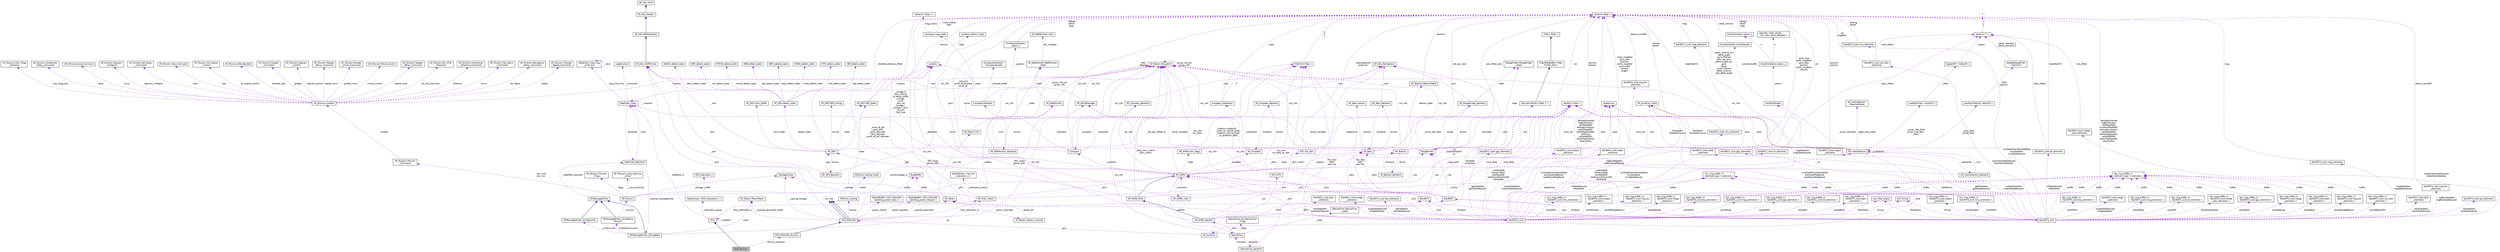 digraph "GCS_Dummy"
{
 // INTERACTIVE_SVG=YES
  edge [fontname="Helvetica",fontsize="10",labelfontname="Helvetica",labelfontsize="10"];
  node [fontname="Helvetica",fontsize="10",shape=record];
  Node1 [label="GCS_Dummy",height=0.2,width=0.4,color="black", fillcolor="grey75", style="filled", fontcolor="black"];
  Node2 -> Node1 [dir="back",color="midnightblue",fontsize="10",style="solid",fontname="Helvetica"];
  Node2 [label="GCS",height=0.2,width=0.4,color="black", fillcolor="white", style="filled",URL="$classGCS.html",tooltip="global GCS object "];
  Node2 -> Node2 [dir="back",color="darkorchid3",fontsize="10",style="dashed",label=" _singleton" ,fontname="Helvetica"];
  Node3 -> Node2 [dir="back",color="darkorchid3",fontsize="10",style="dashed",label=" dataflash_p" ,fontname="Helvetica"];
  Node3 [label="DataFlash_Class",height=0.2,width=0.4,color="black", fillcolor="white", style="filled",URL="$classDataFlash__Class.html"];
  Node4 -> Node3 [dir="back",color="darkorchid3",fontsize="10",style="dashed",label=" log_write_fmts" ,fontname="Helvetica"];
  Node4 [label="DataFlash_Class::log\l_write_fmt",height=0.2,width=0.4,color="black", fillcolor="white", style="filled",URL="$structDataFlash__Class_1_1log__write__fmt.html"];
  Node4 -> Node4 [dir="back",color="darkorchid3",fontsize="10",style="dashed",label=" next" ,fontname="Helvetica"];
  Node5 -> Node3 [dir="back",color="darkorchid3",fontsize="10",style="dashed",label=" _structures" ,fontname="Helvetica"];
  Node5 [label="LogStructure",height=0.2,width=0.4,color="black", fillcolor="white", style="filled",URL="$structLogStructure.html"];
  Node3 -> Node3 [dir="back",color="darkorchid3",fontsize="10",style="dashed",label=" _instance" ,fontname="Helvetica"];
  Node6 -> Node3 [dir="back",color="darkorchid3",fontsize="10",style="dashed",label=" backends" ,fontname="Helvetica"];
  Node6 [label="DataFlash_Backend",height=0.2,width=0.4,color="black", fillcolor="white", style="filled",URL="$classDataFlash__Backend.html"];
  Node3 -> Node6 [dir="back",color="darkorchid3",fontsize="10",style="dashed",label=" _front" ,fontname="Helvetica"];
  Node7 -> Node6 [dir="back",color="darkorchid3",fontsize="10",style="dashed",label=" _startup_messagewriter" ,fontname="Helvetica"];
  Node7 [label="DFMessageWriter_DFLogStart",height=0.2,width=0.4,color="black", fillcolor="white", style="filled",URL="$classDFMessageWriter__DFLogStart.html"];
  Node8 -> Node7 [dir="back",color="midnightblue",fontsize="10",style="solid",fontname="Helvetica"];
  Node8 [label="DFMessageWriter",height=0.2,width=0.4,color="black", fillcolor="white", style="filled",URL="$classDFMessageWriter.html"];
  Node6 -> Node8 [dir="back",color="darkorchid3",fontsize="10",style="dashed",label=" _dataflash_backend" ,fontname="Helvetica"];
  Node9 -> Node7 [dir="back",color="darkorchid3",fontsize="10",style="dashed",label=" _writeentiremission" ,fontname="Helvetica"];
  Node9 [label="DFMessageWriter_WriteEntire\lMission",height=0.2,width=0.4,color="black", fillcolor="white", style="filled",URL="$classDFMessageWriter__WriteEntireMission.html"];
  Node8 -> Node9 [dir="back",color="midnightblue",fontsize="10",style="solid",fontname="Helvetica"];
  Node10 -> Node9 [dir="back",color="darkorchid3",fontsize="10",style="dashed",label=" _mission" ,fontname="Helvetica"];
  Node10 [label="AP_Mission",height=0.2,width=0.4,color="black", fillcolor="white", style="filled",URL="$classAP__Mission.html",tooltip="Object managing Mission. "];
  Node11 -> Node10 [dir="back",color="darkorchid3",fontsize="10",style="dashed",label=" _storage" ,fontname="Helvetica"];
  Node11 [label="StorageAccess",height=0.2,width=0.4,color="black", fillcolor="white", style="filled",URL="$classStorageAccess.html"];
  Node12 -> Node10 [dir="back",color="darkorchid3",fontsize="10",style="dashed",label=" _nav_cmd\n_do_cmd" ,fontname="Helvetica"];
  Node12 [label="AP_Mission::Mission\l_Command",height=0.2,width=0.4,color="black", fillcolor="white", style="filled",URL="$structAP__Mission_1_1Mission__Command.html"];
  Node13 -> Node12 [dir="back",color="darkorchid3",fontsize="10",style="dashed",label=" content" ,fontname="Helvetica"];
  Node13 [label="AP_Mission::Content",height=0.2,width=0.4,color="black", fillcolor="white", style="filled",URL="$unionAP__Mission_1_1Content.html"];
  Node14 -> Node13 [dir="back",color="darkorchid3",fontsize="10",style="dashed",label=" guided_limits" ,fontname="Helvetica"];
  Node14 [label="AP_Mission::Guided\l_Limits_Command",height=0.2,width=0.4,color="black", fillcolor="white", style="filled",URL="$structAP__Mission_1_1Guided__Limits__Command.html"];
  Node15 -> Node13 [dir="back",color="darkorchid3",fontsize="10",style="dashed",label=" mount_control" ,fontname="Helvetica"];
  Node15 [label="AP_Mission::Mount_Control",height=0.2,width=0.4,color="black", fillcolor="white", style="filled",URL="$structAP__Mission_1_1Mount__Control.html"];
  Node16 -> Node13 [dir="back",color="darkorchid3",fontsize="10",style="dashed",label=" repeat_relay" ,fontname="Helvetica"];
  Node16 [label="AP_Mission::Repeat\l_Relay_Command",height=0.2,width=0.4,color="black", fillcolor="white", style="filled",URL="$structAP__Mission_1_1Repeat__Relay__Command.html"];
  Node17 -> Node13 [dir="back",color="darkorchid3",fontsize="10",style="dashed",label=" do_vtol_transition" ,fontname="Helvetica"];
  Node17 [label="AP_Mission::Do_VTOL\l_Transition",height=0.2,width=0.4,color="black", fillcolor="white", style="filled",URL="$structAP__Mission_1_1Do__VTOL__Transition.html"];
  Node18 -> Node13 [dir="back",color="darkorchid3",fontsize="10",style="dashed",label=" distance" ,fontname="Helvetica"];
  Node18 [label="AP_Mission::Conditional\l_Distance_Command",height=0.2,width=0.4,color="black", fillcolor="white", style="filled",URL="$structAP__Mission_1_1Conditional__Distance__Command.html"];
  Node19 -> Node13 [dir="back",color="darkorchid3",fontsize="10",style="dashed",label=" servo" ,fontname="Helvetica"];
  Node19 [label="AP_Mission::Set_Servo\l_Command",height=0.2,width=0.4,color="black", fillcolor="white", style="filled",URL="$structAP__Mission_1_1Set__Servo__Command.html"];
  Node20 -> Node13 [dir="back",color="darkorchid3",fontsize="10",style="dashed",label=" nav_delay" ,fontname="Helvetica"];
  Node20 [label="AP_Mission::Navigation\l_Delay_Command",height=0.2,width=0.4,color="black", fillcolor="white", style="filled",URL="$structAP__Mission_1_1Navigation__Delay__Command.html"];
  Node21 -> Node13 [dir="back",color="darkorchid3",fontsize="10",style="dashed",label=" speed" ,fontname="Helvetica"];
  Node21 [label="AP_Mission::Change\l_Speed_Command",height=0.2,width=0.4,color="black", fillcolor="white", style="filled",URL="$structAP__Mission_1_1Change__Speed__Command.html"];
  Node22 -> Node13 [dir="back",color="darkorchid3",fontsize="10",style="dashed",label=" cam_trigg_dist" ,fontname="Helvetica"];
  Node22 [label="AP_Mission::Cam_Trigg\l_Distance",height=0.2,width=0.4,color="black", fillcolor="white", style="filled",URL="$structAP__Mission_1_1Cam__Trigg__Distance.html"];
  Node23 -> Node13 [dir="back",color="darkorchid3",fontsize="10",style="dashed",label=" delay" ,fontname="Helvetica"];
  Node23 [label="AP_Mission::Conditional\l_Delay_Command",height=0.2,width=0.4,color="black", fillcolor="white", style="filled",URL="$structAP__Mission_1_1Conditional__Delay__Command.html"];
  Node24 -> Node13 [dir="back",color="darkorchid3",fontsize="10",style="dashed",label=" jump" ,fontname="Helvetica"];
  Node24 [label="AP_Mission::Jump_Command",height=0.2,width=0.4,color="black", fillcolor="white", style="filled",URL="$structAP__Mission_1_1Jump__Command.html"];
  Node25 -> Node13 [dir="back",color="darkorchid3",fontsize="10",style="dashed",label=" location" ,fontname="Helvetica"];
  Node25 [label="Location",height=0.2,width=0.4,color="black", fillcolor="white", style="filled",URL="$structLocation.html"];
  Node26 -> Node25 [dir="back",color="darkorchid3",fontsize="10",style="dashed",label=" flags" ,fontname="Helvetica"];
  Node26 [label="Location_Option_Flags",height=0.2,width=0.4,color="black", fillcolor="white", style="filled",URL="$structLocation__Option__Flags.html"];
  Node27 -> Node13 [dir="back",color="darkorchid3",fontsize="10",style="dashed",label=" digicam_configure" ,fontname="Helvetica"];
  Node27 [label="AP_Mission::Digicam\l_Configure",height=0.2,width=0.4,color="black", fillcolor="white", style="filled",URL="$structAP__Mission_1_1Digicam__Configure.html"];
  Node28 -> Node13 [dir="back",color="darkorchid3",fontsize="10",style="dashed",label=" relay" ,fontname="Helvetica"];
  Node28 [label="AP_Mission::Set_Relay\l_Command",height=0.2,width=0.4,color="black", fillcolor="white", style="filled",URL="$structAP__Mission_1_1Set__Relay__Command.html"];
  Node29 -> Node13 [dir="back",color="darkorchid3",fontsize="10",style="dashed",label=" yaw" ,fontname="Helvetica"];
  Node29 [label="AP_Mission::Yaw_Command",height=0.2,width=0.4,color="black", fillcolor="white", style="filled",URL="$structAP__Mission_1_1Yaw__Command.html"];
  Node30 -> Node13 [dir="back",color="darkorchid3",fontsize="10",style="dashed",label=" do_engine_control" ,fontname="Helvetica"];
  Node30 [label="AP_Mission::Do_Engine\l_Control",height=0.2,width=0.4,color="black", fillcolor="white", style="filled",URL="$structAP__Mission_1_1Do__Engine__Control.html"];
  Node31 -> Node13 [dir="back",color="darkorchid3",fontsize="10",style="dashed",label=" altitude_wait" ,fontname="Helvetica"];
  Node31 [label="AP_Mission::Altitude_Wait",height=0.2,width=0.4,color="black", fillcolor="white", style="filled",URL="$structAP__Mission_1_1Altitude__Wait.html"];
  Node32 -> Node13 [dir="back",color="darkorchid3",fontsize="10",style="dashed",label=" gripper" ,fontname="Helvetica"];
  Node32 [label="AP_Mission::Gripper\l_Command",height=0.2,width=0.4,color="black", fillcolor="white", style="filled",URL="$structAP__Mission_1_1Gripper__Command.html"];
  Node33 -> Node13 [dir="back",color="darkorchid3",fontsize="10",style="dashed",label=" digicam_control" ,fontname="Helvetica"];
  Node33 [label="AP_Mission::Digicam\l_Control",height=0.2,width=0.4,color="black", fillcolor="white", style="filled",URL="$structAP__Mission_1_1Digicam__Control.html"];
  Node34 -> Node13 [dir="back",color="darkorchid3",fontsize="10",style="dashed",label=" repeat_servo" ,fontname="Helvetica"];
  Node34 [label="AP_Mission::Repeat\l_Servo_Command",height=0.2,width=0.4,color="black", fillcolor="white", style="filled",URL="$structAP__Mission_1_1Repeat__Servo__Command.html"];
  Node35 -> Node10 [dir="back",color="darkorchid3",fontsize="10",style="dashed",label=" var_info" ,fontname="Helvetica"];
  Node35 [label="AP_Param::GroupInfo",height=0.2,width=0.4,color="black", fillcolor="white", style="filled",URL="$structAP__Param_1_1GroupInfo.html"];
  Node35 -> Node35 [dir="back",color="darkorchid3",fontsize="10",style="dashed",label=" group_info_ptr\ngroup_info" ,fontname="Helvetica"];
  Node36 -> Node10 [dir="back",color="darkorchid3",fontsize="10",style="dashed",label=" _flags" ,fontname="Helvetica"];
  Node36 [label="AP_Mission::Mission\l_Flags",height=0.2,width=0.4,color="black", fillcolor="white", style="filled",URL="$structAP__Mission_1_1Mission__Flags.html"];
  Node37 -> Node10 [dir="back",color="darkorchid3",fontsize="10",style="dashed",label=" _ahrs" ,fontname="Helvetica"];
  Node37 [label="AP_AHRS",height=0.2,width=0.4,color="black", fillcolor="white", style="filled",URL="$classAP__AHRS.html"];
  Node38 -> Node37 [dir="back",color="darkorchid3",fontsize="10",style="dashed",label=" _rotation_autopilot\l_body_to_vehicle_body\n_rotation_vehicle_body\l_to_autopilot_body" ,fontname="Helvetica"];
  Node38 [label="Matrix3\< float \>",height=0.2,width=0.4,color="black", fillcolor="white", style="filled",URL="$classMatrix3.html"];
  Node39 -> Node38 [dir="back",color="darkorchid3",fontsize="10",style="dashed",label=" a\nb\nc" ,fontname="Helvetica"];
  Node39 [label="Vector3\< float \>",height=0.2,width=0.4,color="black", fillcolor="white", style="filled",URL="$classVector3.html"];
  Node40 -> Node37 [dir="back",color="darkorchid3",fontsize="10",style="dashed",label=" _flags" ,fontname="Helvetica"];
  Node40 [label="AP_AHRS::ahrs_flags",height=0.2,width=0.4,color="black", fillcolor="white", style="filled",URL="$structAP__AHRS_1_1ahrs__flags.html"];
  Node41 -> Node37 [dir="back",color="darkorchid3",fontsize="10",style="dashed",label=" _baro" ,fontname="Helvetica"];
  Node41 [label="AP_Baro",height=0.2,width=0.4,color="black", fillcolor="white", style="filled",URL="$classAP__Baro.html"];
  Node42 -> Node41 [dir="back",color="darkorchid3",fontsize="10",style="dashed",label=" sensors" ,fontname="Helvetica"];
  Node42 [label="AP_Baro::sensor",height=0.2,width=0.4,color="black", fillcolor="white", style="filled",URL="$structAP__Baro_1_1sensor.html"];
  Node43 -> Node41 [dir="back",color="darkorchid3",fontsize="10",style="dashed",label=" _climb_rate_filter" ,fontname="Helvetica"];
  Node43 [label="DerivativeFilter\< float, 7 \>",height=0.2,width=0.4,color="black", fillcolor="white", style="filled",URL="$classDerivativeFilter.html"];
  Node44 -> Node43 [dir="back",color="midnightblue",fontsize="10",style="solid",fontname="Helvetica"];
  Node44 [label="FilterWithBuffer\< float,\l FILTER_SIZE \>",height=0.2,width=0.4,color="black", fillcolor="white", style="filled",URL="$classFilterWithBuffer.html"];
  Node45 -> Node44 [dir="back",color="midnightblue",fontsize="10",style="solid",fontname="Helvetica"];
  Node45 [label="Filter\< float \>",height=0.2,width=0.4,color="black", fillcolor="white", style="filled",URL="$classFilter.html"];
  Node35 -> Node41 [dir="back",color="darkorchid3",fontsize="10",style="dashed",label=" var_info" ,fontname="Helvetica"];
  Node46 -> Node41 [dir="back",color="darkorchid3",fontsize="10",style="dashed",label=" drivers" ,fontname="Helvetica"];
  Node46 [label="AP_Baro_Backend",height=0.2,width=0.4,color="black", fillcolor="white", style="filled",URL="$classAP__Baro__Backend.html"];
  Node41 -> Node46 [dir="back",color="darkorchid3",fontsize="10",style="dashed",label=" _frontend" ,fontname="Helvetica"];
  Node47 -> Node46 [dir="back",color="darkorchid3",fontsize="10",style="dashed",label=" _sem" ,fontname="Helvetica"];
  Node47 [label="AP_HAL::Semaphore",height=0.2,width=0.4,color="black", fillcolor="white", style="filled",URL="$classAP__HAL_1_1Semaphore.html"];
  Node48 -> Node37 [dir="back",color="darkorchid3",fontsize="10",style="dashed",label=" _optflow" ,fontname="Helvetica"];
  Node48 [label="OpticalFlow",height=0.2,width=0.4,color="black", fillcolor="white", style="filled",URL="$classOpticalFlow.html"];
  Node49 -> Node48 [dir="back",color="darkorchid3",fontsize="10",style="dashed",label=" _ahrs" ,fontname="Helvetica"];
  Node49 [label="AP_AHRS_NavEKF",height=0.2,width=0.4,color="black", fillcolor="white", style="filled",URL="$classAP__AHRS__NavEKF.html"];
  Node50 -> Node49 [dir="back",color="midnightblue",fontsize="10",style="solid",fontname="Helvetica"];
  Node50 [label="AP_AHRS_DCM",height=0.2,width=0.4,color="black", fillcolor="white", style="filled",URL="$classAP__AHRS__DCM.html"];
  Node37 -> Node50 [dir="back",color="midnightblue",fontsize="10",style="solid",fontname="Helvetica"];
  Node38 -> Node50 [dir="back",color="darkorchid3",fontsize="10",style="dashed",label=" _body_dcm_matrix\n_dcm_matrix" ,fontname="Helvetica"];
  Node39 -> Node50 [dir="back",color="darkorchid3",fontsize="10",style="dashed",label=" _omega_P\n_last_velocity\n_ra_delay_buffer\n_omega\n_wind\n_last_vel\n_omega_I\n_omega_I_sum\n_ra_sum\n_last_fuse\n..." ,fontname="Helvetica"];
  Node51 -> Node50 [dir="back",color="darkorchid3",fontsize="10",style="dashed",label=" _mag_earth" ,fontname="Helvetica"];
  Node51 [label="Vector2\< float \>",height=0.2,width=0.4,color="black", fillcolor="white", style="filled",URL="$structVector2.html"];
  Node38 -> Node49 [dir="back",color="darkorchid3",fontsize="10",style="dashed",label=" _dcm_matrix" ,fontname="Helvetica"];
  Node52 -> Node49 [dir="back",color="darkorchid3",fontsize="10",style="dashed",label=" EKF2" ,fontname="Helvetica"];
  Node52 [label="NavEKF2",height=0.2,width=0.4,color="black", fillcolor="white", style="filled",URL="$classNavEKF2.html"];
  Node41 -> Node52 [dir="back",color="darkorchid3",fontsize="10",style="dashed",label=" _baro" ,fontname="Helvetica"];
  Node35 -> Node52 [dir="back",color="darkorchid3",fontsize="10",style="dashed",label=" var_info" ,fontname="Helvetica"];
  Node51 -> Node52 [dir="back",color="darkorchid3",fontsize="10",style="dashed",label=" core_delta" ,fontname="Helvetica"];
  Node53 -> Node52 [dir="back",color="darkorchid3",fontsize="10",style="dashed",label=" _rng" ,fontname="Helvetica"];
  Node53 [label="RangeFinder",height=0.2,width=0.4,color="black", fillcolor="white", style="filled",URL="$classRangeFinder.html"];
  Node54 -> Node53 [dir="back",color="darkorchid3",fontsize="10",style="dashed",label=" serial_manager" ,fontname="Helvetica"];
  Node54 [label="AP_SerialManager",height=0.2,width=0.4,color="black", fillcolor="white", style="filled",URL="$classAP__SerialManager.html"];
  Node55 -> Node54 [dir="back",color="darkorchid3",fontsize="10",style="dashed",label=" uart" ,fontname="Helvetica"];
  Node55 [label="AP_HAL::UARTDriver",height=0.2,width=0.4,color="black", fillcolor="white", style="filled",URL="$classAP__HAL_1_1UARTDriver.html"];
  Node56 -> Node55 [dir="back",color="midnightblue",fontsize="10",style="solid",fontname="Helvetica"];
  Node56 [label="AP_HAL::BetterStream",height=0.2,width=0.4,color="black", fillcolor="white", style="filled",URL="$classAP__HAL_1_1BetterStream.html"];
  Node57 -> Node56 [dir="back",color="midnightblue",fontsize="10",style="solid",fontname="Helvetica"];
  Node57 [label="AP_HAL::Stream",height=0.2,width=0.4,color="black", fillcolor="white", style="filled",URL="$classAP__HAL_1_1Stream.html"];
  Node58 -> Node57 [dir="back",color="midnightblue",fontsize="10",style="solid",fontname="Helvetica"];
  Node58 [label="AP_HAL::Print",height=0.2,width=0.4,color="black", fillcolor="white", style="filled",URL="$classAP__HAL_1_1Print.html"];
  Node35 -> Node54 [dir="back",color="darkorchid3",fontsize="10",style="dashed",label=" var_info" ,fontname="Helvetica"];
  Node59 -> Node53 [dir="back",color="darkorchid3",fontsize="10",style="dashed",label=" state" ,fontname="Helvetica"];
  Node59 [label="RangeFinder::RangeFinder\l_State",height=0.2,width=0.4,color="black", fillcolor="white", style="filled",URL="$structRangeFinder_1_1RangeFinder__State.html"];
  Node35 -> Node53 [dir="back",color="darkorchid3",fontsize="10",style="dashed",label=" var_info" ,fontname="Helvetica"];
  Node39 -> Node53 [dir="back",color="darkorchid3",fontsize="10",style="dashed",label=" pos_offset_zero" ,fontname="Helvetica"];
  Node60 -> Node53 [dir="back",color="darkorchid3",fontsize="10",style="dashed",label=" drivers" ,fontname="Helvetica"];
  Node60 [label="AP_RangeFinder_Backend",height=0.2,width=0.4,color="black", fillcolor="white", style="filled",URL="$classAP__RangeFinder__Backend.html"];
  Node59 -> Node60 [dir="back",color="darkorchid3",fontsize="10",style="dashed",label=" state" ,fontname="Helvetica"];
  Node47 -> Node60 [dir="back",color="darkorchid3",fontsize="10",style="dashed",label=" _sem" ,fontname="Helvetica"];
  Node53 -> Node60 [dir="back",color="darkorchid3",fontsize="10",style="dashed",label=" ranger" ,fontname="Helvetica"];
  Node37 -> Node52 [dir="back",color="darkorchid3",fontsize="10",style="dashed",label=" _ahrs" ,fontname="Helvetica"];
  Node61 -> Node52 [dir="back",color="darkorchid3",fontsize="10",style="dashed",label=" core" ,fontname="Helvetica"];
  Node61 [label="NavEKF2_core",height=0.2,width=0.4,color="black", fillcolor="white", style="filled",URL="$classNavEKF2__core.html"];
  Node62 -> Node61 [dir="back",color="darkorchid3",fontsize="10",style="dashed",label=" magDataNew\nmagDataDelayed" ,fontname="Helvetica"];
  Node62 [label="NavEKF2_core::mag_elements",height=0.2,width=0.4,color="black", fillcolor="white", style="filled",URL="$structNavEKF2__core_1_1mag__elements.html"];
  Node39 -> Node62 [dir="back",color="darkorchid3",fontsize="10",style="dashed",label=" mag" ,fontname="Helvetica"];
  Node38 -> Node61 [dir="back",color="darkorchid3",fontsize="10",style="dashed",label=" Tbn_flow\nDCM\nprevTnb" ,fontname="Helvetica"];
  Node52 -> Node61 [dir="back",color="darkorchid3",fontsize="10",style="dashed",label=" frontend" ,fontname="Helvetica"];
  Node63 -> Node61 [dir="back",color="darkorchid3",fontsize="10",style="dashed",label=" baroDataNew\nbaroDataDelayed" ,fontname="Helvetica"];
  Node63 [label="NavEKF2_core::baro\l_elements",height=0.2,width=0.4,color="black", fillcolor="white", style="filled",URL="$structNavEKF2__core_1_1baro__elements.html"];
  Node64 -> Node61 [dir="back",color="darkorchid3",fontsize="10",style="dashed",label=" storedIMU" ,fontname="Helvetica"];
  Node64 [label="imu_ring_buffer_t\<\l NavEKF2_core::imu_elements \>",height=0.2,width=0.4,color="black", fillcolor="white", style="filled",URL="$classimu__ring__buffer__t.html"];
  Node65 -> Node64 [dir="back",color="darkorchid3",fontsize="10",style="dashed",label=" buffer" ,fontname="Helvetica"];
  Node65 [label="imu_ring_buffer_t\<\l element_type \>::element_t",height=0.2,width=0.4,color="black", fillcolor="white", style="filled",URL="$structimu__ring__buffer__t_1_1element__t.html"];
  Node66 -> Node61 [dir="back",color="darkorchid3",fontsize="10",style="dashed",label=" rngBcnDataNew\nrngBcnDataDelayed" ,fontname="Helvetica"];
  Node66 [label="NavEKF2_core::rng_bcn\l_elements",height=0.2,width=0.4,color="black", fillcolor="white", style="filled",URL="$structNavEKF2__core_1_1rng__bcn__elements.html"];
  Node39 -> Node66 [dir="back",color="darkorchid3",fontsize="10",style="dashed",label=" beacon_posNED" ,fontname="Helvetica"];
  Node67 -> Node61 [dir="back",color="darkorchid3",fontsize="10",style="dashed",label=" ofDataDelayed\nofDataNew" ,fontname="Helvetica"];
  Node67 [label="NavEKF2_core::of_elements",height=0.2,width=0.4,color="black", fillcolor="white", style="filled",URL="$structNavEKF2__core_1_1of__elements.html"];
  Node39 -> Node67 [dir="back",color="darkorchid3",fontsize="10",style="dashed",label=" bodyRadXYZ" ,fontname="Helvetica"];
  Node68 -> Node67 [dir="back",color="darkorchid3",fontsize="10",style="dashed",label=" body_offset" ,fontname="Helvetica"];
  Node68 [label="Vector3\< T \>",height=0.2,width=0.4,color="black", fillcolor="white", style="filled",URL="$classVector3.html"];
  Node69 -> Node68 [dir="back",color="darkorchid3",fontsize="10",style="dashed",label=" x\ny\nz" ,fontname="Helvetica"];
  Node69 [label="T",height=0.2,width=0.4,color="grey75", fillcolor="white", style="filled"];
  Node51 -> Node67 [dir="back",color="darkorchid3",fontsize="10",style="dashed",label=" flowRadXY\nflowRadXYcomp" ,fontname="Helvetica"];
  Node70 -> Node61 [dir="back",color="darkorchid3",fontsize="10",style="dashed",label=" storedGPS" ,fontname="Helvetica"];
  Node70 [label="obs_ring_buffer_t\<\l NavEKF2_core::gps_elements \>",height=0.2,width=0.4,color="black", fillcolor="white", style="filled",URL="$classobs__ring__buffer__t.html"];
  Node71 -> Node70 [dir="back",color="darkorchid3",fontsize="10",style="dashed",label=" buffer" ,fontname="Helvetica"];
  Node71 [label="obs_ring_buffer_t\<\l element_type \>::element_t",height=0.2,width=0.4,color="black", fillcolor="white", style="filled",URL="$structobs__ring__buffer__t_1_1element__t.html"];
  Node72 -> Node61 [dir="back",color="darkorchid3",fontsize="10",style="dashed",label=" timing" ,fontname="Helvetica"];
  Node72 [label="ekf_timing",height=0.2,width=0.4,color="black", fillcolor="white", style="filled",URL="$structekf__timing.html"];
  Node73 -> Node61 [dir="back",color="darkorchid3",fontsize="10",style="dashed",label=" tasDataNew\ntasDataDelayed" ,fontname="Helvetica"];
  Node73 [label="NavEKF2_core::tas_elements",height=0.2,width=0.4,color="black", fillcolor="white", style="filled",URL="$structNavEKF2__core_1_1tas__elements.html"];
  Node74 -> Node61 [dir="back",color="darkorchid3",fontsize="10",style="dashed",label=" imuQuatDownSampleNew\nprevQuatMagReset\nquatAtLastMagReset" ,fontname="Helvetica"];
  Node74 [label="Quaternion",height=0.2,width=0.4,color="black", fillcolor="white", style="filled",URL="$classQuaternion.html"];
  Node75 -> Node61 [dir="back",color="darkorchid3",fontsize="10",style="dashed",label=" stateStruct" ,fontname="Helvetica"];
  Node75 [label="NavEKF2_core::state\l_elements",height=0.2,width=0.4,color="black", fillcolor="white", style="filled",URL="$structNavEKF2__core_1_1state__elements.html"];
  Node74 -> Node75 [dir="back",color="darkorchid3",fontsize="10",style="dashed",label=" quat" ,fontname="Helvetica"];
  Node39 -> Node75 [dir="back",color="darkorchid3",fontsize="10",style="dashed",label=" body_magfield\ngyro_bias\nposition\nearth_magfield\ngyro_scale\nvelocity\nangErr" ,fontname="Helvetica"];
  Node51 -> Node75 [dir="back",color="darkorchid3",fontsize="10",style="dashed",label=" wind_vel" ,fontname="Helvetica"];
  Node76 -> Node61 [dir="back",color="darkorchid3",fontsize="10",style="dashed",label=" storedOF" ,fontname="Helvetica"];
  Node76 [label="obs_ring_buffer_t\<\l NavEKF2_core::of_elements \>",height=0.2,width=0.4,color="black", fillcolor="white", style="filled",URL="$classobs__ring__buffer__t.html"];
  Node71 -> Node76 [dir="back",color="darkorchid3",fontsize="10",style="dashed",label=" buffer" ,fontname="Helvetica"];
  Node77 -> Node61 [dir="back",color="darkorchid3",fontsize="10",style="dashed",label=" imuDataDownSampledNew\nimuDataNew\nimuDataDelayed" ,fontname="Helvetica"];
  Node77 [label="NavEKF2_core::imu_elements",height=0.2,width=0.4,color="black", fillcolor="white", style="filled",URL="$structNavEKF2__core_1_1imu__elements.html"];
  Node39 -> Node77 [dir="back",color="darkorchid3",fontsize="10",style="dashed",label=" delAng\ndelVel" ,fontname="Helvetica"];
  Node39 -> Node61 [dir="back",color="darkorchid3",fontsize="10",style="dashed",label=" delAngCorrected\nrngBcnPosSum\nvelOffsetNED\ndelAngCorrection\nearthRateNED\nearthMagFieldVar\ntiltErrVec\nvelDotNEDfilt\nbodyMagFieldVar\nreceiverPos\n..." ,fontname="Helvetica"];
  Node78 -> Node61 [dir="back",color="darkorchid3",fontsize="10",style="dashed",label=" filterStatus" ,fontname="Helvetica"];
  Node78 [label="nav_filter_status",height=0.2,width=0.4,color="black", fillcolor="white", style="filled",URL="$unionnav__filter__status.html"];
  Node79 -> Node61 [dir="back",color="darkorchid3",fontsize="10",style="dashed",label=" outputDataNew\noutputDataDelayed" ,fontname="Helvetica"];
  Node79 [label="NavEKF2_core::output\l_elements",height=0.2,width=0.4,color="black", fillcolor="white", style="filled",URL="$structNavEKF2__core_1_1output__elements.html"];
  Node74 -> Node79 [dir="back",color="darkorchid3",fontsize="10",style="dashed",label=" quat" ,fontname="Helvetica"];
  Node39 -> Node79 [dir="back",color="darkorchid3",fontsize="10",style="dashed",label=" position\nvelocity" ,fontname="Helvetica"];
  Node80 -> Node61 [dir="back",color="darkorchid3",fontsize="10",style="dashed",label=" gpsDataNew\ngpsDataDelayed" ,fontname="Helvetica"];
  Node80 [label="NavEKF2_core::gps_elements",height=0.2,width=0.4,color="black", fillcolor="white", style="filled",URL="$structNavEKF2__core_1_1gps__elements.html"];
  Node39 -> Node80 [dir="back",color="darkorchid3",fontsize="10",style="dashed",label=" vel" ,fontname="Helvetica"];
  Node51 -> Node80 [dir="back",color="darkorchid3",fontsize="10",style="dashed",label=" pos" ,fontname="Helvetica"];
  Node51 -> Node61 [dir="back",color="darkorchid3",fontsize="10",style="dashed",label=" velResetNE\nflowGyroBias\nposResetNE\nlastKnownPositionNE\nheldVelNE" ,fontname="Helvetica"];
  Node81 -> Node61 [dir="back",color="darkorchid3",fontsize="10",style="dashed",label=" storedBaro" ,fontname="Helvetica"];
  Node81 [label="obs_ring_buffer_t\<\l NavEKF2_core::baro\l_elements \>",height=0.2,width=0.4,color="black", fillcolor="white", style="filled",URL="$classobs__ring__buffer__t.html"];
  Node71 -> Node81 [dir="back",color="darkorchid3",fontsize="10",style="dashed",label=" buffer" ,fontname="Helvetica"];
  Node82 -> Node61 [dir="back",color="darkorchid3",fontsize="10",style="dashed",label=" storedRangeBeacon" ,fontname="Helvetica"];
  Node82 [label="obs_ring_buffer_t\<\l NavEKF2_core::rng_bcn\l_elements \>",height=0.2,width=0.4,color="black", fillcolor="white", style="filled",URL="$classobs__ring__buffer__t.html"];
  Node71 -> Node82 [dir="back",color="darkorchid3",fontsize="10",style="dashed",label=" buffer" ,fontname="Helvetica"];
  Node83 -> Node61 [dir="back",color="darkorchid3",fontsize="10",style="dashed",label=" storedRange" ,fontname="Helvetica"];
  Node83 [label="obs_ring_buffer_t\<\l NavEKF2_core::range\l_elements \>",height=0.2,width=0.4,color="black", fillcolor="white", style="filled",URL="$classobs__ring__buffer__t.html"];
  Node71 -> Node83 [dir="back",color="darkorchid3",fontsize="10",style="dashed",label=" buffer" ,fontname="Helvetica"];
  Node84 -> Node61 [dir="back",color="darkorchid3",fontsize="10",style="dashed",label=" storedTAS" ,fontname="Helvetica"];
  Node84 [label="obs_ring_buffer_t\<\l NavEKF2_core::tas_elements \>",height=0.2,width=0.4,color="black", fillcolor="white", style="filled",URL="$classobs__ring__buffer__t.html"];
  Node71 -> Node84 [dir="back",color="darkorchid3",fontsize="10",style="dashed",label=" buffer" ,fontname="Helvetica"];
  Node37 -> Node61 [dir="back",color="darkorchid3",fontsize="10",style="dashed",label=" _ahrs" ,fontname="Helvetica"];
  Node85 -> Node61 [dir="back",color="darkorchid3",fontsize="10",style="dashed",label=" storedMag" ,fontname="Helvetica"];
  Node85 [label="obs_ring_buffer_t\<\l NavEKF2_core::mag_elements \>",height=0.2,width=0.4,color="black", fillcolor="white", style="filled",URL="$classobs__ring__buffer__t.html"];
  Node71 -> Node85 [dir="back",color="darkorchid3",fontsize="10",style="dashed",label=" buffer" ,fontname="Helvetica"];
  Node86 -> Node61 [dir="back",color="darkorchid3",fontsize="10",style="dashed",label=" rangeDataDelayed\nrangeDataNew" ,fontname="Helvetica"];
  Node86 [label="NavEKF2_core::range\l_elements",height=0.2,width=0.4,color="black", fillcolor="white", style="filled",URL="$structNavEKF2__core_1_1range__elements.html"];
  Node25 -> Node61 [dir="back",color="darkorchid3",fontsize="10",style="dashed",label=" EKF_origin\ngpsloc_prev" ,fontname="Helvetica"];
  Node87 -> Node61 [dir="back",color="darkorchid3",fontsize="10",style="dashed",label=" storedOutput" ,fontname="Helvetica"];
  Node87 [label="imu_ring_buffer_t\<\l NavEKF2_core::output\l_elements \>",height=0.2,width=0.4,color="black", fillcolor="white", style="filled",URL="$classimu__ring__buffer__t.html"];
  Node65 -> Node87 [dir="back",color="darkorchid3",fontsize="10",style="dashed",label=" buffer" ,fontname="Helvetica"];
  Node88 -> Node49 [dir="back",color="darkorchid3",fontsize="10",style="dashed",label=" EKF3" ,fontname="Helvetica"];
  Node88 [label="NavEKF3",height=0.2,width=0.4,color="black", fillcolor="white", style="filled",URL="$classNavEKF3.html"];
  Node89 -> Node88 [dir="back",color="darkorchid3",fontsize="10",style="dashed",label=" core" ,fontname="Helvetica"];
  Node89 [label="NavEKF3_core",height=0.2,width=0.4,color="black", fillcolor="white", style="filled",URL="$classNavEKF3__core.html"];
  Node90 -> Node89 [dir="back",color="darkorchid3",fontsize="10",style="dashed",label=" storedMag" ,fontname="Helvetica"];
  Node90 [label="obs_ring_buffer_t\<\l NavEKF3_core::mag_elements \>",height=0.2,width=0.4,color="black", fillcolor="white", style="filled",URL="$classobs__ring__buffer__t.html"];
  Node71 -> Node90 [dir="back",color="darkorchid3",fontsize="10",style="dashed",label=" buffer" ,fontname="Helvetica"];
  Node91 -> Node89 [dir="back",color="darkorchid3",fontsize="10",style="dashed",label=" outputDataNew\noutputDataDelayed" ,fontname="Helvetica"];
  Node91 [label="NavEKF3_core::output\l_elements",height=0.2,width=0.4,color="black", fillcolor="white", style="filled",URL="$structNavEKF3__core_1_1output__elements.html"];
  Node74 -> Node91 [dir="back",color="darkorchid3",fontsize="10",style="dashed",label=" quat" ,fontname="Helvetica"];
  Node39 -> Node91 [dir="back",color="darkorchid3",fontsize="10",style="dashed",label=" position\nvelocity" ,fontname="Helvetica"];
  Node92 -> Node89 [dir="back",color="darkorchid3",fontsize="10",style="dashed",label=" gpsDataNew\ngpsDataDelayed" ,fontname="Helvetica"];
  Node92 [label="NavEKF3_core::gps_elements",height=0.2,width=0.4,color="black", fillcolor="white", style="filled",URL="$structNavEKF3__core_1_1gps__elements.html"];
  Node39 -> Node92 [dir="back",color="darkorchid3",fontsize="10",style="dashed",label=" vel" ,fontname="Helvetica"];
  Node51 -> Node92 [dir="back",color="darkorchid3",fontsize="10",style="dashed",label=" pos" ,fontname="Helvetica"];
  Node38 -> Node89 [dir="back",color="darkorchid3",fontsize="10",style="dashed",label=" Tbn_flow\nDCM\nprevTnb" ,fontname="Helvetica"];
  Node88 -> Node89 [dir="back",color="darkorchid3",fontsize="10",style="dashed",label=" frontend" ,fontname="Helvetica"];
  Node93 -> Node89 [dir="back",color="darkorchid3",fontsize="10",style="dashed",label=" storedOF" ,fontname="Helvetica"];
  Node93 [label="obs_ring_buffer_t\<\l NavEKF3_core::of_elements \>",height=0.2,width=0.4,color="black", fillcolor="white", style="filled",URL="$classobs__ring__buffer__t.html"];
  Node71 -> Node93 [dir="back",color="darkorchid3",fontsize="10",style="dashed",label=" buffer" ,fontname="Helvetica"];
  Node72 -> Node89 [dir="back",color="darkorchid3",fontsize="10",style="dashed",label=" timing" ,fontname="Helvetica"];
  Node94 -> Node89 [dir="back",color="darkorchid3",fontsize="10",style="dashed",label=" wheelOdmDataDelayed\nwheelOdmDataNew" ,fontname="Helvetica"];
  Node94 [label="NavEKF3_core::wheel\l_odm_elements",height=0.2,width=0.4,color="black", fillcolor="white", style="filled",URL="$structNavEKF3__core_1_1wheel__odm__elements.html"];
  Node68 -> Node94 [dir="back",color="darkorchid3",fontsize="10",style="dashed",label=" hub_offset" ,fontname="Helvetica"];
  Node95 -> Node89 [dir="back",color="darkorchid3",fontsize="10",style="dashed",label=" bodyOdmDataDelayed\nbodyOdmDataNew" ,fontname="Helvetica"];
  Node95 [label="NavEKF3_core::vel_odm\l_elements",height=0.2,width=0.4,color="black", fillcolor="white", style="filled",URL="$structNavEKF3__core_1_1vel__odm__elements.html"];
  Node39 -> Node95 [dir="back",color="darkorchid3",fontsize="10",style="dashed",label=" vel\nangRate" ,fontname="Helvetica"];
  Node68 -> Node95 [dir="back",color="darkorchid3",fontsize="10",style="dashed",label=" body_offset" ,fontname="Helvetica"];
  Node74 -> Node89 [dir="back",color="darkorchid3",fontsize="10",style="dashed",label=" imuQuatDownSampleNew\nprevQuatMagReset\nquatAtLastMagReset" ,fontname="Helvetica"];
  Node96 -> Node89 [dir="back",color="darkorchid3",fontsize="10",style="dashed",label=" storedWheelOdm" ,fontname="Helvetica"];
  Node96 [label="obs_ring_buffer_t\<\l NavEKF3_core::wheel\l_odm_elements \>",height=0.2,width=0.4,color="black", fillcolor="white", style="filled",URL="$classobs__ring__buffer__t.html"];
  Node71 -> Node96 [dir="back",color="darkorchid3",fontsize="10",style="dashed",label=" buffer" ,fontname="Helvetica"];
  Node39 -> Node89 [dir="back",color="darkorchid3",fontsize="10",style="dashed",label=" delAngCorrected\nrngBcnPosSum\nvelOffsetNED\nbcnPosOffsetNED\ndelAngCorrection\nearthRateNED\nearthMagFieldVar\nvelDotNEDfilt\nbodyMagFieldVar\nreceiverPos\n..." ,fontname="Helvetica"];
  Node78 -> Node89 [dir="back",color="darkorchid3",fontsize="10",style="dashed",label=" filterStatus" ,fontname="Helvetica"];
  Node97 -> Node89 [dir="back",color="darkorchid3",fontsize="10",style="dashed",label=" magDataNew\nmagDataDelayed" ,fontname="Helvetica"];
  Node97 [label="NavEKF3_core::mag_elements",height=0.2,width=0.4,color="black", fillcolor="white", style="filled",URL="$structNavEKF3__core_1_1mag__elements.html"];
  Node39 -> Node97 [dir="back",color="darkorchid3",fontsize="10",style="dashed",label=" mag" ,fontname="Helvetica"];
  Node51 -> Node89 [dir="back",color="darkorchid3",fontsize="10",style="dashed",label=" velResetNE\nflowGyroBias\nposResetNE\nlastKnownPositionNE\nheldVelNE" ,fontname="Helvetica"];
  Node98 -> Node89 [dir="back",color="darkorchid3",fontsize="10",style="dashed",label=" storedGPS" ,fontname="Helvetica"];
  Node98 [label="obs_ring_buffer_t\<\l NavEKF3_core::gps_elements \>",height=0.2,width=0.4,color="black", fillcolor="white", style="filled",URL="$classobs__ring__buffer__t.html"];
  Node71 -> Node98 [dir="back",color="darkorchid3",fontsize="10",style="dashed",label=" buffer" ,fontname="Helvetica"];
  Node99 -> Node89 [dir="back",color="darkorchid3",fontsize="10",style="dashed",label=" stateStruct" ,fontname="Helvetica"];
  Node99 [label="NavEKF3_core::state\l_elements",height=0.2,width=0.4,color="black", fillcolor="white", style="filled",URL="$structNavEKF3__core_1_1state__elements.html"];
  Node74 -> Node99 [dir="back",color="darkorchid3",fontsize="10",style="dashed",label=" quat" ,fontname="Helvetica"];
  Node39 -> Node99 [dir="back",color="darkorchid3",fontsize="10",style="dashed",label=" accel_bias\nbody_magfield\ngyro_bias\nposition\nearth_magfield\nvelocity" ,fontname="Helvetica"];
  Node51 -> Node99 [dir="back",color="darkorchid3",fontsize="10",style="dashed",label=" wind_vel" ,fontname="Helvetica"];
  Node100 -> Node89 [dir="back",color="darkorchid3",fontsize="10",style="dashed",label=" storedRange" ,fontname="Helvetica"];
  Node100 [label="obs_ring_buffer_t\<\l NavEKF3_core::range\l_elements \>",height=0.2,width=0.4,color="black", fillcolor="white", style="filled",URL="$classobs__ring__buffer__t.html"];
  Node71 -> Node100 [dir="back",color="darkorchid3",fontsize="10",style="dashed",label=" buffer" ,fontname="Helvetica"];
  Node101 -> Node89 [dir="back",color="darkorchid3",fontsize="10",style="dashed",label=" rngBcnDataNew\nrngBcnDataDelayed" ,fontname="Helvetica"];
  Node101 [label="NavEKF3_core::rng_bcn\l_elements",height=0.2,width=0.4,color="black", fillcolor="white", style="filled",URL="$structNavEKF3__core_1_1rng__bcn__elements.html"];
  Node39 -> Node101 [dir="back",color="darkorchid3",fontsize="10",style="dashed",label=" beacon_posNED" ,fontname="Helvetica"];
  Node102 -> Node89 [dir="back",color="darkorchid3",fontsize="10",style="dashed",label=" baroDataNew\nbaroDataDelayed" ,fontname="Helvetica"];
  Node102 [label="NavEKF3_core::baro\l_elements",height=0.2,width=0.4,color="black", fillcolor="white", style="filled",URL="$structNavEKF3__core_1_1baro__elements.html"];
  Node37 -> Node89 [dir="back",color="darkorchid3",fontsize="10",style="dashed",label=" _ahrs" ,fontname="Helvetica"];
  Node103 -> Node89 [dir="back",color="darkorchid3",fontsize="10",style="dashed",label=" storedBaro" ,fontname="Helvetica"];
  Node103 [label="obs_ring_buffer_t\<\l NavEKF3_core::baro\l_elements \>",height=0.2,width=0.4,color="black", fillcolor="white", style="filled",URL="$classobs__ring__buffer__t.html"];
  Node71 -> Node103 [dir="back",color="darkorchid3",fontsize="10",style="dashed",label=" buffer" ,fontname="Helvetica"];
  Node25 -> Node89 [dir="back",color="darkorchid3",fontsize="10",style="dashed",label=" EKF_origin\ngpsloc_prev" ,fontname="Helvetica"];
  Node104 -> Node89 [dir="back",color="darkorchid3",fontsize="10",style="dashed",label=" tasDataNew\ntasDataDelayed" ,fontname="Helvetica"];
  Node104 [label="NavEKF3_core::tas_elements",height=0.2,width=0.4,color="black", fillcolor="white", style="filled",URL="$structNavEKF3__core_1_1tas__elements.html"];
  Node105 -> Node89 [dir="back",color="darkorchid3",fontsize="10",style="dashed",label=" storedIMU" ,fontname="Helvetica"];
  Node105 [label="imu_ring_buffer_t\<\l NavEKF3_core::imu_elements \>",height=0.2,width=0.4,color="black", fillcolor="white", style="filled",URL="$classimu__ring__buffer__t.html"];
  Node65 -> Node105 [dir="back",color="darkorchid3",fontsize="10",style="dashed",label=" buffer" ,fontname="Helvetica"];
  Node106 -> Node89 [dir="back",color="darkorchid3",fontsize="10",style="dashed",label=" storedRangeBeacon" ,fontname="Helvetica"];
  Node106 [label="obs_ring_buffer_t\<\l NavEKF3_core::rng_bcn\l_elements \>",height=0.2,width=0.4,color="black", fillcolor="white", style="filled",URL="$classobs__ring__buffer__t.html"];
  Node71 -> Node106 [dir="back",color="darkorchid3",fontsize="10",style="dashed",label=" buffer" ,fontname="Helvetica"];
  Node107 -> Node89 [dir="back",color="darkorchid3",fontsize="10",style="dashed",label=" storedBodyOdm" ,fontname="Helvetica"];
  Node107 [label="obs_ring_buffer_t\<\l NavEKF3_core::vel_odm\l_elements \>",height=0.2,width=0.4,color="black", fillcolor="white", style="filled",URL="$classobs__ring__buffer__t.html"];
  Node71 -> Node107 [dir="back",color="darkorchid3",fontsize="10",style="dashed",label=" buffer" ,fontname="Helvetica"];
  Node108 -> Node89 [dir="back",color="darkorchid3",fontsize="10",style="dashed",label=" ofDataDelayed\nofDataNew" ,fontname="Helvetica"];
  Node108 [label="NavEKF3_core::of_elements",height=0.2,width=0.4,color="black", fillcolor="white", style="filled",URL="$structNavEKF3__core_1_1of__elements.html"];
  Node39 -> Node108 [dir="back",color="darkorchid3",fontsize="10",style="dashed",label=" bodyRadXYZ" ,fontname="Helvetica"];
  Node68 -> Node108 [dir="back",color="darkorchid3",fontsize="10",style="dashed",label=" body_offset" ,fontname="Helvetica"];
  Node51 -> Node108 [dir="back",color="darkorchid3",fontsize="10",style="dashed",label=" flowRadXY\nflowRadXYcomp" ,fontname="Helvetica"];
  Node109 -> Node89 [dir="back",color="darkorchid3",fontsize="10",style="dashed",label=" rangeDataDelayed\nrangeDataNew" ,fontname="Helvetica"];
  Node109 [label="NavEKF3_core::range\l_elements",height=0.2,width=0.4,color="black", fillcolor="white", style="filled",URL="$structNavEKF3__core_1_1range__elements.html"];
  Node110 -> Node89 [dir="back",color="darkorchid3",fontsize="10",style="dashed",label=" imuDataDownSampledNew\nimuDataNew\nimuDataDelayed" ,fontname="Helvetica"];
  Node110 [label="NavEKF3_core::imu_elements",height=0.2,width=0.4,color="black", fillcolor="white", style="filled",URL="$structNavEKF3__core_1_1imu__elements.html"];
  Node39 -> Node110 [dir="back",color="darkorchid3",fontsize="10",style="dashed",label=" delAng\ndelVel" ,fontname="Helvetica"];
  Node111 -> Node89 [dir="back",color="darkorchid3",fontsize="10",style="dashed",label=" storedOutput" ,fontname="Helvetica"];
  Node111 [label="imu_ring_buffer_t\<\l NavEKF3_core::output\l_elements \>",height=0.2,width=0.4,color="black", fillcolor="white", style="filled",URL="$classimu__ring__buffer__t.html"];
  Node65 -> Node111 [dir="back",color="darkorchid3",fontsize="10",style="dashed",label=" buffer" ,fontname="Helvetica"];
  Node112 -> Node89 [dir="back",color="darkorchid3",fontsize="10",style="dashed",label=" storedTAS" ,fontname="Helvetica"];
  Node112 [label="obs_ring_buffer_t\<\l NavEKF3_core::tas_elements \>",height=0.2,width=0.4,color="black", fillcolor="white", style="filled",URL="$classobs__ring__buffer__t.html"];
  Node71 -> Node112 [dir="back",color="darkorchid3",fontsize="10",style="dashed",label=" buffer" ,fontname="Helvetica"];
  Node41 -> Node88 [dir="back",color="darkorchid3",fontsize="10",style="dashed",label=" _baro" ,fontname="Helvetica"];
  Node35 -> Node88 [dir="back",color="darkorchid3",fontsize="10",style="dashed",label=" var_info" ,fontname="Helvetica"];
  Node51 -> Node88 [dir="back",color="darkorchid3",fontsize="10",style="dashed",label=" core_delta" ,fontname="Helvetica"];
  Node53 -> Node88 [dir="back",color="darkorchid3",fontsize="10",style="dashed",label=" _rng" ,fontname="Helvetica"];
  Node37 -> Node88 [dir="back",color="darkorchid3",fontsize="10",style="dashed",label=" _ahrs" ,fontname="Helvetica"];
  Node113 -> Node49 [dir="back",color="darkorchid3",fontsize="10",style="dashed",label=" _sitl" ,fontname="Helvetica"];
  Node113 [label="SITL::SITL",height=0.2,width=0.4,color="black", fillcolor="white", style="filled",URL="$classSITL_1_1SITL.html"];
  Node35 -> Node113 [dir="back",color="darkorchid3",fontsize="10",style="dashed",label=" var_info\nvar_info2" ,fontname="Helvetica"];
  Node114 -> Node113 [dir="back",color="darkorchid3",fontsize="10",style="dashed",label=" state" ,fontname="Helvetica"];
  Node114 [label="SITL::sitl_fdm",height=0.2,width=0.4,color="black", fillcolor="white", style="filled",URL="$structSITL_1_1sitl__fdm.html"];
  Node74 -> Node114 [dir="back",color="darkorchid3",fontsize="10",style="dashed",label=" quaternion" ,fontname="Helvetica"];
  Node39 -> Node114 [dir="back",color="darkorchid3",fontsize="10",style="dashed",label=" bodyMagField\nangAccel" ,fontname="Helvetica"];
  Node25 -> Node114 [dir="back",color="darkorchid3",fontsize="10",style="dashed",label=" home" ,fontname="Helvetica"];
  Node39 -> Node49 [dir="back",color="darkorchid3",fontsize="10",style="dashed",label=" _accel_ef_ekf\n_gyro_drift\n_gyro_estimate\n_dcm_attitude\n_accel_ef_ekf_blended" ,fontname="Helvetica"];
  Node35 -> Node48 [dir="back",color="darkorchid3",fontsize="10",style="dashed",label=" var_info" ,fontname="Helvetica"];
  Node115 -> Node48 [dir="back",color="darkorchid3",fontsize="10",style="dashed",label=" _state" ,fontname="Helvetica"];
  Node115 [label="OpticalFlow::OpticalFlow\l_state",height=0.2,width=0.4,color="black", fillcolor="white", style="filled",URL="$structOpticalFlow_1_1OpticalFlow__state.html"];
  Node51 -> Node115 [dir="back",color="darkorchid3",fontsize="10",style="dashed",label=" flowRate\nbodyRate" ,fontname="Helvetica"];
  Node116 -> Node48 [dir="back",color="darkorchid3",fontsize="10",style="dashed",label=" backend" ,fontname="Helvetica"];
  Node116 [label="OpticalFlow_backend",height=0.2,width=0.4,color="black", fillcolor="white", style="filled",URL="$classOpticalFlow__backend.html"];
  Node48 -> Node116 [dir="back",color="darkorchid3",fontsize="10",style="dashed",label=" frontend" ,fontname="Helvetica"];
  Node47 -> Node116 [dir="back",color="darkorchid3",fontsize="10",style="dashed",label=" _sem" ,fontname="Helvetica"];
  Node117 -> Node48 [dir="back",color="darkorchid3",fontsize="10",style="dashed",label=" _flags" ,fontname="Helvetica"];
  Node117 [label="OpticalFlow::AP_OpticalFlow\l_Flags",height=0.2,width=0.4,color="black", fillcolor="white", style="filled",URL="$structOpticalFlow_1_1AP__OpticalFlow__Flags.html"];
  Node35 -> Node37 [dir="back",color="darkorchid3",fontsize="10",style="dashed",label=" var_info" ,fontname="Helvetica"];
  Node118 -> Node37 [dir="back",color="darkorchid3",fontsize="10",style="dashed",label=" _view" ,fontname="Helvetica"];
  Node118 [label="AP_AHRS_View",height=0.2,width=0.4,color="black", fillcolor="white", style="filled",URL="$classAP__AHRS__View.html"];
  Node38 -> Node118 [dir="back",color="darkorchid3",fontsize="10",style="dashed",label=" rot_view\nrot_body_to_ned" ,fontname="Helvetica"];
  Node39 -> Node118 [dir="back",color="darkorchid3",fontsize="10",style="dashed",label=" gyro" ,fontname="Helvetica"];
  Node37 -> Node118 [dir="back",color="darkorchid3",fontsize="10",style="dashed",label=" ahrs" ,fontname="Helvetica"];
  Node39 -> Node37 [dir="back",color="darkorchid3",fontsize="10",style="dashed",label=" _last_trim\n_accel_ef_blended\n_accel_ef" ,fontname="Helvetica"];
  Node119 -> Node37 [dir="back",color="darkorchid3",fontsize="10",style="dashed",label=" _ins" ,fontname="Helvetica"];
  Node119 [label="AP_InertialSensor",height=0.2,width=0.4,color="black", fillcolor="white", style="filled",URL="$classAP__InertialSensor.html"];
  Node120 -> Node119 [dir="back",color="firebrick4",fontsize="10",style="solid",fontname="Helvetica"];
  Node120 [label="AP_AccelCal_Client",height=0.2,width=0.4,color="black", fillcolor="white", style="filled",URL="$classAP__AccelCal__Client.html"];
  Node121 -> Node119 [dir="back",color="darkorchid3",fontsize="10",style="dashed",label=" _peak_hold_state" ,fontname="Helvetica"];
  Node121 [label="AP_InertialSensor::\lPeakHoldState",height=0.2,width=0.4,color="black", fillcolor="white", style="filled",URL="$structAP__InertialSensor_1_1PeakHoldState.html"];
  Node122 -> Node119 [dir="back",color="darkorchid3",fontsize="10",style="dashed",label=" _accel_vibe_filter\n_accel_vibe_floor\l_filter" ,fontname="Helvetica"];
  Node122 [label="LowPassFilter\< Vector3f \>",height=0.2,width=0.4,color="black", fillcolor="white", style="filled",URL="$classLowPassFilter.html"];
  Node123 -> Node122 [dir="back",color="darkorchid3",fontsize="10",style="dashed",label=" _filter" ,fontname="Helvetica"];
  Node123 [label="DigitalLPF\< Vector3f \>",height=0.2,width=0.4,color="black", fillcolor="white", style="filled",URL="$classDigitalLPF.html"];
  Node68 -> Node123 [dir="back",color="darkorchid3",fontsize="10",style="dashed",label=" _output" ,fontname="Helvetica"];
  Node124 -> Node119 [dir="back",color="darkorchid3",fontsize="10",style="dashed",label=" _backends" ,fontname="Helvetica"];
  Node124 [label="AP_InertialSensor_Backend",height=0.2,width=0.4,color="black", fillcolor="white", style="filled",URL="$classAP__InertialSensor__Backend.html"];
  Node47 -> Node124 [dir="back",color="darkorchid3",fontsize="10",style="dashed",label=" _sem" ,fontname="Helvetica"];
  Node119 -> Node124 [dir="back",color="darkorchid3",fontsize="10",style="dashed",label=" _imu" ,fontname="Helvetica"];
  Node125 -> Node119 [dir="back",color="darkorchid3",fontsize="10",style="dashed",label=" _gyro_filter\n_accel_filter" ,fontname="Helvetica"];
  Node125 [label="LowPassFilter2p\< Vector3f \>",height=0.2,width=0.4,color="black", fillcolor="white", style="filled",URL="$classLowPassFilter2p.html"];
  Node126 -> Node125 [dir="back",color="darkorchid3",fontsize="10",style="dashed",label=" _filter\n_params" ,fontname="Helvetica"];
  Node126 [label="DigitalBiquadFilter\l\< Vector3f \>",height=0.2,width=0.4,color="black", fillcolor="white", style="filled",URL="$classDigitalBiquadFilter.html"];
  Node68 -> Node126 [dir="back",color="darkorchid3",fontsize="10",style="dashed",label=" _delay_element_1\n_delay_element_2" ,fontname="Helvetica"];
  Node127 -> Node119 [dir="back",color="darkorchid3",fontsize="10",style="dashed",label=" _accel_calibrator" ,fontname="Helvetica"];
  Node127 [label="AccelCalibrator",height=0.2,width=0.4,color="black", fillcolor="white", style="filled",URL="$classAccelCalibrator.html"];
  Node128 -> Node127 [dir="back",color="darkorchid3",fontsize="10",style="dashed",label=" _param" ,fontname="Helvetica"];
  Node128 [label="AccelCalibrator::param_u",height=0.2,width=0.4,color="black", fillcolor="white", style="filled",URL="$unionAccelCalibrator_1_1param__u.html"];
  Node129 -> Node128 [dir="back",color="darkorchid3",fontsize="10",style="dashed",label=" s" ,fontname="Helvetica"];
  Node129 [label="AccelCalibrator::param_t",height=0.2,width=0.4,color="black", fillcolor="white", style="filled",URL="$structAccelCalibrator_1_1param__t.html"];
  Node39 -> Node129 [dir="back",color="darkorchid3",fontsize="10",style="dashed",label=" offdiag\noffset\ndiag" ,fontname="Helvetica"];
  Node130 -> Node128 [dir="back",color="darkorchid3",fontsize="10",style="dashed",label=" a" ,fontname="Helvetica"];
  Node130 [label="VectorN\< float, ACCEL\l_CAL_MAX_NUM_PARAMS \>",height=0.2,width=0.4,color="black", fillcolor="white", style="filled",URL="$classVectorN.html"];
  Node131 -> Node127 [dir="back",color="darkorchid3",fontsize="10",style="dashed",label=" _sample_buffer" ,fontname="Helvetica"];
  Node131 [label="AccelCalibrator::AccelSample",height=0.2,width=0.4,color="black", fillcolor="white", style="filled",URL="$structAccelCalibrator_1_1AccelSample.html"];
  Node39 -> Node131 [dir="back",color="darkorchid3",fontsize="10",style="dashed",label=" delta_velocity" ,fontname="Helvetica"];
  Node3 -> Node119 [dir="back",color="darkorchid3",fontsize="10",style="dashed",label=" _dataflash" ,fontname="Helvetica"];
  Node35 -> Node119 [dir="back",color="darkorchid3",fontsize="10",style="dashed",label=" var_info" ,fontname="Helvetica"];
  Node119 -> Node119 [dir="back",color="darkorchid3",fontsize="10",style="dashed",label=" _s_instance" ,fontname="Helvetica"];
  Node39 -> Node119 [dir="back",color="darkorchid3",fontsize="10",style="dashed",label=" _delta_velocity_acc\n_delta_angle\n_gyro_filtered\n_last_raw_gyro\n_delta_angle_acc\n_gyro\n_accel\n_accel_filtered\n_delta_velocity\n_last_delta_angle\n..." ,fontname="Helvetica"];
  Node132 -> Node119 [dir="back",color="darkorchid3",fontsize="10",style="dashed",label=" _acal" ,fontname="Helvetica"];
  Node132 [label="AP_AccelCal",height=0.2,width=0.4,color="black", fillcolor="white", style="filled",URL="$classAP__AccelCal.html"];
  Node133 -> Node132 [dir="back",color="darkorchid3",fontsize="10",style="dashed",label=" _gcs" ,fontname="Helvetica"];
  Node133 [label="GCS_MAVLINK",height=0.2,width=0.4,color="black", fillcolor="white", style="filled",URL="$structGCS__MAVLINK.html",tooltip="MAVLink transport control class. "];
  Node134 -> Node133 [dir="back",color="midnightblue",fontsize="10",style="solid",fontname="Helvetica"];
  Node134 [label="var_info",height=0.2,width=0.4,color="grey75", fillcolor="white", style="filled"];
  Node134 -> Node133 [dir="back",color="midnightblue",fontsize="10",style="solid",fontname="Helvetica"];
  Node134 -> Node133 [dir="back",color="midnightblue",fontsize="10",style="solid",fontname="Helvetica"];
  Node11 -> Node133 [dir="back",color="darkorchid3",fontsize="10",style="dashed",label=" _signing_storage" ,fontname="Helvetica"];
  Node54 -> Node133 [dir="back",color="darkorchid3",fontsize="10",style="dashed",label=" serialmanager_p" ,fontname="Helvetica"];
  Node135 -> Node133 [dir="back",color="darkorchid3",fontsize="10",style="dashed",label=" param_replies" ,fontname="Helvetica"];
  Node135 [label="ObjectBuffer\< GCS_MAVLINK\l::pending_param_reply \>",height=0.2,width=0.4,color="black", fillcolor="white", style="filled",URL="$classObjectBuffer.html"];
  Node136 -> Node135 [dir="back",color="darkorchid3",fontsize="10",style="dashed",label=" buffer" ,fontname="Helvetica"];
  Node136 [label="ByteBuffer",height=0.2,width=0.4,color="black", fillcolor="white", style="filled",URL="$classByteBuffer.html"];
  Node137 -> Node133 [dir="back",color="darkorchid3",fontsize="10",style="dashed",label=" param_requests" ,fontname="Helvetica"];
  Node137 [label="ObjectBuffer\< GCS_MAVLINK\l::pending_param_request \>",height=0.2,width=0.4,color="black", fillcolor="white", style="filled",URL="$classObjectBuffer.html"];
  Node136 -> Node137 [dir="back",color="darkorchid3",fontsize="10",style="dashed",label=" buffer" ,fontname="Helvetica"];
  Node138 -> Node133 [dir="back",color="darkorchid3",fontsize="10",style="dashed",label=" _queued_parameter_token" ,fontname="Helvetica"];
  Node138 [label="AP_Param::ParamToken",height=0.2,width=0.4,color="black", fillcolor="white", style="filled",URL="$structAP__Param_1_1ParamToken.html"];
  Node139 -> Node133 [dir="back",color="darkorchid3",fontsize="10",style="dashed",label=" routing" ,fontname="Helvetica"];
  Node139 [label="MAVLink_routing",height=0.2,width=0.4,color="black", fillcolor="white", style="filled",URL="$classMAVLink__routing.html"];
  Node140 -> Node139 [dir="back",color="darkorchid3",fontsize="10",style="dashed",label=" routes" ,fontname="Helvetica"];
  Node140 [label="MAVLink_routing::route",height=0.2,width=0.4,color="black", fillcolor="white", style="filled",URL="$structMAVLink__routing_1_1route.html"];
  Node55 -> Node133 [dir="back",color="darkorchid3",fontsize="10",style="dashed",label=" _port" ,fontname="Helvetica"];
  Node141 -> Node133 [dir="back",color="darkorchid3",fontsize="10",style="dashed",label=" _queued_parameter" ,fontname="Helvetica"];
  Node141 [label="AP_Param",height=0.2,width=0.4,color="black", fillcolor="white", style="filled",URL="$classAP__Param.html"];
  Node11 -> Node141 [dir="back",color="darkorchid3",fontsize="10",style="dashed",label=" _storage" ,fontname="Helvetica"];
  Node142 -> Node141 [dir="back",color="darkorchid3",fontsize="10",style="dashed",label=" _var_info" ,fontname="Helvetica"];
  Node142 [label="AP_Param::Info",height=0.2,width=0.4,color="black", fillcolor="white", style="filled",URL="$structAP__Param_1_1Info.html"];
  Node35 -> Node142 [dir="back",color="darkorchid3",fontsize="10",style="dashed",label=" group_info_ptr\ngroup_info" ,fontname="Helvetica"];
  Node143 -> Node141 [dir="back",color="darkorchid3",fontsize="10",style="dashed",label=" param_overrides" ,fontname="Helvetica"];
  Node143 [label="AP_Param::param_override",height=0.2,width=0.4,color="black", fillcolor="white", style="filled",URL="$structAP__Param_1_1param__override.html"];
  Node141 -> Node143 [dir="back",color="darkorchid3",fontsize="10",style="dashed",label=" object_ptr" ,fontname="Helvetica"];
  Node35 -> Node133 [dir="back",color="darkorchid3",fontsize="10",style="dashed",label=" var_info" ,fontname="Helvetica"];
  Node144 -> Node133 [dir="back",color="darkorchid3",fontsize="10",style="dashed",label=" frsky_telemetry_p" ,fontname="Helvetica"];
  Node144 [label="AP_Frsky_Telem",height=0.2,width=0.4,color="black", fillcolor="white", style="filled",URL="$classAP__Frsky__Telem.html"];
  Node145 -> Node144 [dir="back",color="darkorchid3",fontsize="10",style="dashed",label=" _battery" ,fontname="Helvetica"];
  Node145 [label="AP_BattMonitor",height=0.2,width=0.4,color="black", fillcolor="white", style="filled",URL="$classAP__BattMonitor.html"];
  Node35 -> Node145 [dir="back",color="darkorchid3",fontsize="10",style="dashed",label=" var_info" ,fontname="Helvetica"];
  Node146 -> Node145 [dir="back",color="darkorchid3",fontsize="10",style="dashed",label=" state" ,fontname="Helvetica"];
  Node146 [label="AP_BattMonitor::BattMonitor\l_State",height=0.2,width=0.4,color="black", fillcolor="white", style="filled",URL="$structAP__BattMonitor_1_1BattMonitor__State.html"];
  Node147 -> Node146 [dir="back",color="darkorchid3",fontsize="10",style="dashed",label=" cell_voltages" ,fontname="Helvetica"];
  Node147 [label="AP_BattMonitor::cells",height=0.2,width=0.4,color="black", fillcolor="white", style="filled",URL="$structAP__BattMonitor_1_1cells.html"];
  Node148 -> Node145 [dir="back",color="darkorchid3",fontsize="10",style="dashed",label=" drivers" ,fontname="Helvetica"];
  Node148 [label="AP_BattMonitor_Backend",height=0.2,width=0.4,color="black", fillcolor="white", style="filled",URL="$classAP__BattMonitor__Backend.html"];
  Node145 -> Node148 [dir="back",color="darkorchid3",fontsize="10",style="dashed",label=" _mon" ,fontname="Helvetica"];
  Node146 -> Node148 [dir="back",color="darkorchid3",fontsize="10",style="dashed",label=" _state" ,fontname="Helvetica"];
  Node55 -> Node144 [dir="back",color="darkorchid3",fontsize="10",style="dashed",label=" _port" ,fontname="Helvetica"];
  Node53 -> Node144 [dir="back",color="darkorchid3",fontsize="10",style="dashed",label=" _rng" ,fontname="Helvetica"];
  Node37 -> Node144 [dir="back",color="darkorchid3",fontsize="10",style="dashed",label=" _ahrs" ,fontname="Helvetica"];
  Node149 -> Node144 [dir="back",color="darkorchid3",fontsize="10",style="dashed",label=" _statustext_queue" ,fontname="Helvetica"];
  Node149 [label="ObjectArray\< mavlink\l_statustext_t \>",height=0.2,width=0.4,color="black", fillcolor="white", style="filled",URL="$classObjectArray.html"];
  Node120 -> Node132 [dir="back",color="darkorchid3",fontsize="10",style="dashed",label=" _clients" ,fontname="Helvetica"];
  Node150 -> Node37 [dir="back",color="darkorchid3",fontsize="10",style="dashed",label=" _airspeed" ,fontname="Helvetica"];
  Node150 [label="AP_Airspeed",height=0.2,width=0.4,color="black", fillcolor="white", style="filled",URL="$classAP__Airspeed.html"];
  Node35 -> Node150 [dir="back",color="darkorchid3",fontsize="10",style="dashed",label=" var_info" ,fontname="Helvetica"];
  Node151 -> Node150 [dir="back",color="darkorchid3",fontsize="10",style="dashed",label=" sensor" ,fontname="Helvetica"];
  Node151 [label="AP_Airspeed_Backend",height=0.2,width=0.4,color="black", fillcolor="white", style="filled",URL="$classAP__Airspeed__Backend.html"];
  Node150 -> Node151 [dir="back",color="darkorchid3",fontsize="10",style="dashed",label=" frontend" ,fontname="Helvetica"];
  Node47 -> Node151 [dir="back",color="darkorchid3",fontsize="10",style="dashed",label=" sem" ,fontname="Helvetica"];
  Node152 -> Node150 [dir="back",color="darkorchid3",fontsize="10",style="dashed",label=" _calibration" ,fontname="Helvetica"];
  Node152 [label="Airspeed_Calibration",height=0.2,width=0.4,color="black", fillcolor="white", style="filled",URL="$classAirspeed__Calibration.html"];
  Node38 -> Node152 [dir="back",color="darkorchid3",fontsize="10",style="dashed",label=" P" ,fontname="Helvetica"];
  Node39 -> Node152 [dir="back",color="darkorchid3",fontsize="10",style="dashed",label=" state" ,fontname="Helvetica"];
  Node51 -> Node37 [dir="back",color="darkorchid3",fontsize="10",style="dashed",label=" _hp\n_lastGndVelADS\n_lp" ,fontname="Helvetica"];
  Node153 -> Node37 [dir="back",color="darkorchid3",fontsize="10",style="dashed",label=" _gps" ,fontname="Helvetica"];
  Node153 [label="AP_GPS",height=0.2,width=0.4,color="black", fillcolor="white", style="filled",URL="$classAP__GPS.html"];
  Node154 -> Node153 [dir="back",color="darkorchid3",fontsize="10",style="dashed",label=" detect_state" ,fontname="Helvetica"];
  Node154 [label="AP_GPS::detect_state",height=0.2,width=0.4,color="black", fillcolor="white", style="filled",URL="$structAP__GPS_1_1detect__state.html"];
  Node155 -> Node154 [dir="back",color="darkorchid3",fontsize="10",style="dashed",label=" sbp_detect_state" ,fontname="Helvetica"];
  Node155 [label="SBP_detect_state",height=0.2,width=0.4,color="black", fillcolor="white", style="filled",URL="$structSBP__detect__state.html"];
  Node156 -> Node154 [dir="back",color="darkorchid3",fontsize="10",style="dashed",label=" ublox_detect_state" ,fontname="Helvetica"];
  Node156 [label="UBLOX_detect_state",height=0.2,width=0.4,color="black", fillcolor="white", style="filled",URL="$structUBLOX__detect__state.html"];
  Node157 -> Node154 [dir="back",color="darkorchid3",fontsize="10",style="dashed",label=" sirf_detect_state" ,fontname="Helvetica"];
  Node157 [label="SIRF_detect_state",height=0.2,width=0.4,color="black", fillcolor="white", style="filled",URL="$structSIRF__detect__state.html"];
  Node158 -> Node154 [dir="back",color="darkorchid3",fontsize="10",style="dashed",label=" mtk19_detect_state" ,fontname="Helvetica"];
  Node158 [label="MTK19_detect_state",height=0.2,width=0.4,color="black", fillcolor="white", style="filled",URL="$structMTK19__detect__state.html"];
  Node159 -> Node154 [dir="back",color="darkorchid3",fontsize="10",style="dashed",label=" erb_detect_state" ,fontname="Helvetica"];
  Node159 [label="ERB_detect_state",height=0.2,width=0.4,color="black", fillcolor="white", style="filled",URL="$structERB__detect__state.html"];
  Node160 -> Node154 [dir="back",color="darkorchid3",fontsize="10",style="dashed",label=" sbp2_detect_state" ,fontname="Helvetica"];
  Node160 [label="SBP2_detect_state",height=0.2,width=0.4,color="black", fillcolor="white", style="filled",URL="$structSBP2__detect__state.html"];
  Node161 -> Node154 [dir="back",color="darkorchid3",fontsize="10",style="dashed",label=" nmea_detect_state" ,fontname="Helvetica"];
  Node161 [label="NMEA_detect_state",height=0.2,width=0.4,color="black", fillcolor="white", style="filled",URL="$structNMEA__detect__state.html"];
  Node162 -> Node154 [dir="back",color="darkorchid3",fontsize="10",style="dashed",label=" mtk_detect_state" ,fontname="Helvetica"];
  Node162 [label="MTK_detect_state",height=0.2,width=0.4,color="black", fillcolor="white", style="filled",URL="$structMTK__detect__state.html"];
  Node163 -> Node153 [dir="back",color="darkorchid3",fontsize="10",style="dashed",label=" timing" ,fontname="Helvetica"];
  Node163 [label="AP_GPS::GPS_timing",height=0.2,width=0.4,color="black", fillcolor="white", style="filled",URL="$structAP__GPS_1_1GPS__timing.html"];
  Node164 -> Node153 [dir="back",color="darkorchid3",fontsize="10",style="dashed",label=" drivers" ,fontname="Helvetica"];
  Node164 [label="AP_GPS_Backend",height=0.2,width=0.4,color="black", fillcolor="white", style="filled",URL="$classAP__GPS__Backend.html"];
  Node55 -> Node164 [dir="back",color="darkorchid3",fontsize="10",style="dashed",label=" port" ,fontname="Helvetica"];
  Node153 -> Node164 [dir="back",color="darkorchid3",fontsize="10",style="dashed",label=" gps" ,fontname="Helvetica"];
  Node165 -> Node164 [dir="back",color="darkorchid3",fontsize="10",style="dashed",label=" state" ,fontname="Helvetica"];
  Node165 [label="AP_GPS::GPS_State",height=0.2,width=0.4,color="black", fillcolor="white", style="filled",URL="$structAP__GPS_1_1GPS__State.html"];
  Node39 -> Node165 [dir="back",color="darkorchid3",fontsize="10",style="dashed",label=" velocity" ,fontname="Helvetica"];
  Node25 -> Node165 [dir="back",color="darkorchid3",fontsize="10",style="dashed",label=" location" ,fontname="Helvetica"];
  Node55 -> Node153 [dir="back",color="darkorchid3",fontsize="10",style="dashed",label=" _port" ,fontname="Helvetica"];
  Node35 -> Node153 [dir="back",color="darkorchid3",fontsize="10",style="dashed",label=" var_info" ,fontname="Helvetica"];
  Node39 -> Node153 [dir="back",color="darkorchid3",fontsize="10",style="dashed",label=" _blended_antenna_offset" ,fontname="Helvetica"];
  Node51 -> Node153 [dir="back",color="darkorchid3",fontsize="10",style="dashed",label=" _NE_pos_offset_m" ,fontname="Helvetica"];
  Node166 -> Node153 [dir="back",color="darkorchid3",fontsize="10",style="dashed",label=" rtcm_buffer" ,fontname="Helvetica"];
  Node166 [label="AP_GPS::rtcm_buffer",height=0.2,width=0.4,color="black", fillcolor="white", style="filled",URL="$structAP__GPS_1_1rtcm__buffer.html"];
  Node165 -> Node153 [dir="back",color="darkorchid3",fontsize="10",style="dashed",label=" state" ,fontname="Helvetica"];
  Node25 -> Node37 [dir="back",color="darkorchid3",fontsize="10",style="dashed",label=" _home" ,fontname="Helvetica"];
  Node167 -> Node37 [dir="back",color="darkorchid3",fontsize="10",style="dashed",label=" _beacon" ,fontname="Helvetica"];
  Node167 [label="AP_Beacon",height=0.2,width=0.4,color="black", fillcolor="white", style="filled",URL="$classAP__Beacon.html"];
  Node54 -> Node167 [dir="back",color="darkorchid3",fontsize="10",style="dashed",label=" serial_manager" ,fontname="Helvetica"];
  Node168 -> Node167 [dir="back",color="darkorchid3",fontsize="10",style="dashed",label=" _driver" ,fontname="Helvetica"];
  Node168 [label="AP_Beacon_Backend",height=0.2,width=0.4,color="black", fillcolor="white", style="filled",URL="$classAP__Beacon__Backend.html"];
  Node167 -> Node168 [dir="back",color="darkorchid3",fontsize="10",style="dashed",label=" _frontend" ,fontname="Helvetica"];
  Node35 -> Node167 [dir="back",color="darkorchid3",fontsize="10",style="dashed",label=" var_info" ,fontname="Helvetica"];
  Node39 -> Node167 [dir="back",color="darkorchid3",fontsize="10",style="dashed",label=" veh_pos_ned" ,fontname="Helvetica"];
  Node51 -> Node167 [dir="back",color="darkorchid3",fontsize="10",style="dashed",label=" boundary" ,fontname="Helvetica"];
  Node169 -> Node167 [dir="back",color="darkorchid3",fontsize="10",style="dashed",label=" beacon_state" ,fontname="Helvetica"];
  Node169 [label="AP_Beacon::BeaconState",height=0.2,width=0.4,color="black", fillcolor="white", style="filled",URL="$structAP__Beacon_1_1BeaconState.html"];
  Node39 -> Node169 [dir="back",color="darkorchid3",fontsize="10",style="dashed",label=" position" ,fontname="Helvetica"];
  Node170 -> Node37 [dir="back",color="darkorchid3",fontsize="10",style="dashed",label=" _compass" ,fontname="Helvetica"];
  Node170 [label="Compass",height=0.2,width=0.4,color="black", fillcolor="white", style="filled",URL="$classCompass.html"];
  Node35 -> Node170 [dir="back",color="darkorchid3",fontsize="10",style="dashed",label=" var_info" ,fontname="Helvetica"];
  Node39 -> Node170 [dir="back",color="darkorchid3",fontsize="10",style="dashed",label=" field\nBearth" ,fontname="Helvetica"];
  Node171 -> Node170 [dir="back",color="darkorchid3",fontsize="10",style="dashed",label=" _calibrator" ,fontname="Helvetica"];
  Node171 [label="CompassCalibrator",height=0.2,width=0.4,color="black", fillcolor="white", style="filled",URL="$classCompassCalibrator.html"];
  Node172 -> Node171 [dir="back",color="darkorchid3",fontsize="10",style="dashed",label=" _params" ,fontname="Helvetica"];
  Node172 [label="CompassCalibrator::\lparam_t",height=0.2,width=0.4,color="black", fillcolor="white", style="filled",URL="$classCompassCalibrator_1_1param__t.html"];
  Node39 -> Node172 [dir="back",color="darkorchid3",fontsize="10",style="dashed",label=" offdiag\noffset\ndiag" ,fontname="Helvetica"];
  Node173 -> Node171 [dir="back",color="darkorchid3",fontsize="10",style="dashed",label=" _sample_buffer" ,fontname="Helvetica"];
  Node173 [label="CompassCalibrator::\lCompassSample",height=0.2,width=0.4,color="black", fillcolor="white", style="filled",URL="$classCompassCalibrator_1_1CompassSample.html"];
  Node174 -> Node170 [dir="back",color="darkorchid3",fontsize="10",style="dashed",label=" _backends" ,fontname="Helvetica"];
  Node174 [label="AP_Compass_Backend",height=0.2,width=0.4,color="black", fillcolor="white", style="filled",URL="$classAP__Compass__Backend.html"];
  Node47 -> Node174 [dir="back",color="darkorchid3",fontsize="10",style="dashed",label=" _sem" ,fontname="Helvetica"];
  Node170 -> Node174 [dir="back",color="darkorchid3",fontsize="10",style="dashed",label=" _compass" ,fontname="Helvetica"];
  Node175 -> Node170 [dir="back",color="darkorchid3",fontsize="10",style="dashed",label=" _state" ,fontname="Helvetica"];
  Node175 [label="Compass::mag_state",height=0.2,width=0.4,color="black", fillcolor="white", style="filled",URL="$structCompass_1_1mag__state.html"];
  Node39 -> Node175 [dir="back",color="darkorchid3",fontsize="10",style="dashed",label=" motor_offset\nfield" ,fontname="Helvetica"];
  Node176 -> Node175 [dir="back",color="darkorchid3",fontsize="10",style="dashed",label=" mag_history" ,fontname="Helvetica"];
  Node176 [label="Vector3\< int16_t \>",height=0.2,width=0.4,color="black", fillcolor="white", style="filled",URL="$classVector3.html"];
  Node177 -> Node10 [dir="back",color="darkorchid3",fontsize="10",style="dashed",label=" _jump_tracking" ,fontname="Helvetica"];
  Node177 [label="AP_Mission::jump_tracking\l_struct",height=0.2,width=0.4,color="black", fillcolor="white", style="filled",URL="$structAP__Mission_1_1jump__tracking__struct.html"];
  Node178 -> Node7 [dir="back",color="darkorchid3",fontsize="10",style="dashed",label=" _writesysinfo" ,fontname="Helvetica"];
  Node178 [label="DFMessageWriter_WriteSysInfo",height=0.2,width=0.4,color="black", fillcolor="white", style="filled",URL="$classDFMessageWriter__WriteSysInfo.html"];
  Node8 -> Node178 [dir="back",color="midnightblue",fontsize="10",style="solid",fontname="Helvetica"];
  Node138 -> Node7 [dir="back",color="darkorchid3",fontsize="10",style="dashed",label=" token" ,fontname="Helvetica"];
  Node141 -> Node7 [dir="back",color="darkorchid3",fontsize="10",style="dashed",label=" ap" ,fontname="Helvetica"];
  Node35 -> Node3 [dir="back",color="darkorchid3",fontsize="10",style="dashed",label=" var_info" ,fontname="Helvetica"];
  Node179 -> Node2 [dir="back",color="darkorchid3",fontsize="10",style="dashed",label=" _statustext_queue" ,fontname="Helvetica"];
  Node179 [label="ObjectArray\< GCS::statustext_t \>",height=0.2,width=0.4,color="black", fillcolor="white", style="filled",URL="$classObjectArray.html"];
  Node180 -> Node179 [dir="back",color="darkorchid3",fontsize="10",style="dashed",label=" buffer" ,fontname="Helvetica"];
  Node180 [label="GCS::statustext_t",height=0.2,width=0.4,color="black", fillcolor="white", style="filled",URL="$structGCS_1_1statustext__t.html"];
  Node144 -> Node2 [dir="back",color="darkorchid3",fontsize="10",style="dashed",label=" frsky_telemetry_p" ,fontname="Helvetica"];
  Node181 -> Node1 [dir="back",color="darkorchid3",fontsize="10",style="dashed",label=" dummy_backend" ,fontname="Helvetica"];
  Node181 [label="GCS_MAVLINK_Dummy",height=0.2,width=0.4,color="black", fillcolor="white", style="filled",URL="$classGCS__MAVLINK__Dummy.html"];
  Node133 -> Node181 [dir="back",color="midnightblue",fontsize="10",style="solid",fontname="Helvetica"];
}

